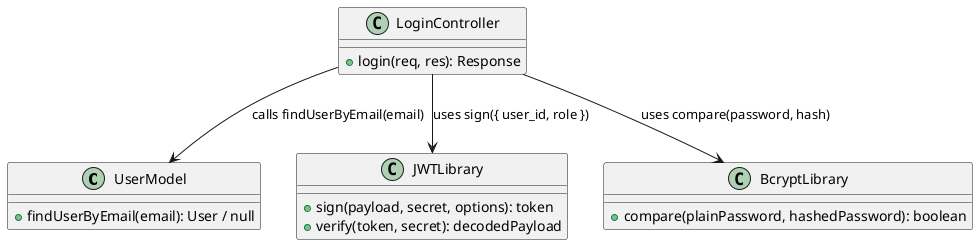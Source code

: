 @startuml SignIn Class Diagram
class UserModel {
  + findUserByEmail(email): User / null
}

class LoginController {
  + login(req, res): Response
}

class JWTLibrary {
  + sign(payload, secret, options): token
  + verify(token, secret): decodedPayload
}

class BcryptLibrary {
  + compare(plainPassword, hashedPassword): boolean
}

' Relationships
LoginController --> UserModel : calls findUserByEmail(email)
LoginController --> BcryptLibrary : uses compare(password, hash)
LoginController --> JWTLibrary : uses sign({ user_id, role })
@enduml
